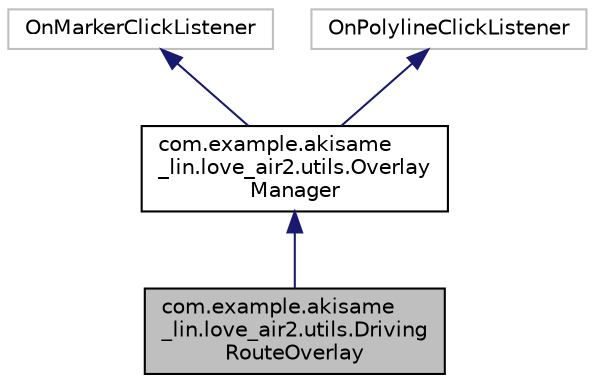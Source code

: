 digraph "com.example.akisame_lin.love_air2.utils.DrivingRouteOverlay"
{
 // LATEX_PDF_SIZE
  edge [fontname="Helvetica",fontsize="10",labelfontname="Helvetica",labelfontsize="10"];
  node [fontname="Helvetica",fontsize="10",shape=record];
  Node0 [label="com.example.akisame\l_lin.love_air2.utils.Driving\lRouteOverlay",height=0.2,width=0.4,color="black", fillcolor="grey75", style="filled", fontcolor="black",tooltip=" "];
  Node1 -> Node0 [dir="back",color="midnightblue",fontsize="10",style="solid"];
  Node1 [label="com.example.akisame\l_lin.love_air2.utils.Overlay\lManager",height=0.2,width=0.4,color="black", fillcolor="white", style="filled",URL="$classcom_1_1example_1_1akisame__lin_1_1love__air2_1_1utils_1_1_overlay_manager.html",tooltip=" "];
  Node2 -> Node1 [dir="back",color="midnightblue",fontsize="10",style="solid"];
  Node2 [label="OnMarkerClickListener",height=0.2,width=0.4,color="grey75", fillcolor="white", style="filled",tooltip=" "];
  Node3 -> Node1 [dir="back",color="midnightblue",fontsize="10",style="solid"];
  Node3 [label="OnPolylineClickListener",height=0.2,width=0.4,color="grey75", fillcolor="white", style="filled",tooltip=" "];
}
